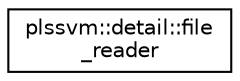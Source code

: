 digraph "Graphical Class Hierarchy"
{
 // LATEX_PDF_SIZE
  edge [fontname="Helvetica",fontsize="10",labelfontname="Helvetica",labelfontsize="10"];
  node [fontname="Helvetica",fontsize="10",shape=record];
  rankdir="LR";
  Node0 [label="plssvm::detail::file\l_reader",height=0.2,width=0.4,color="black", fillcolor="white", style="filled",URL="$classplssvm_1_1detail_1_1file__reader.html",tooltip="The plssvm::detail::file_reader class is responsible for reading a file and splitting it into its lin..."];
}
